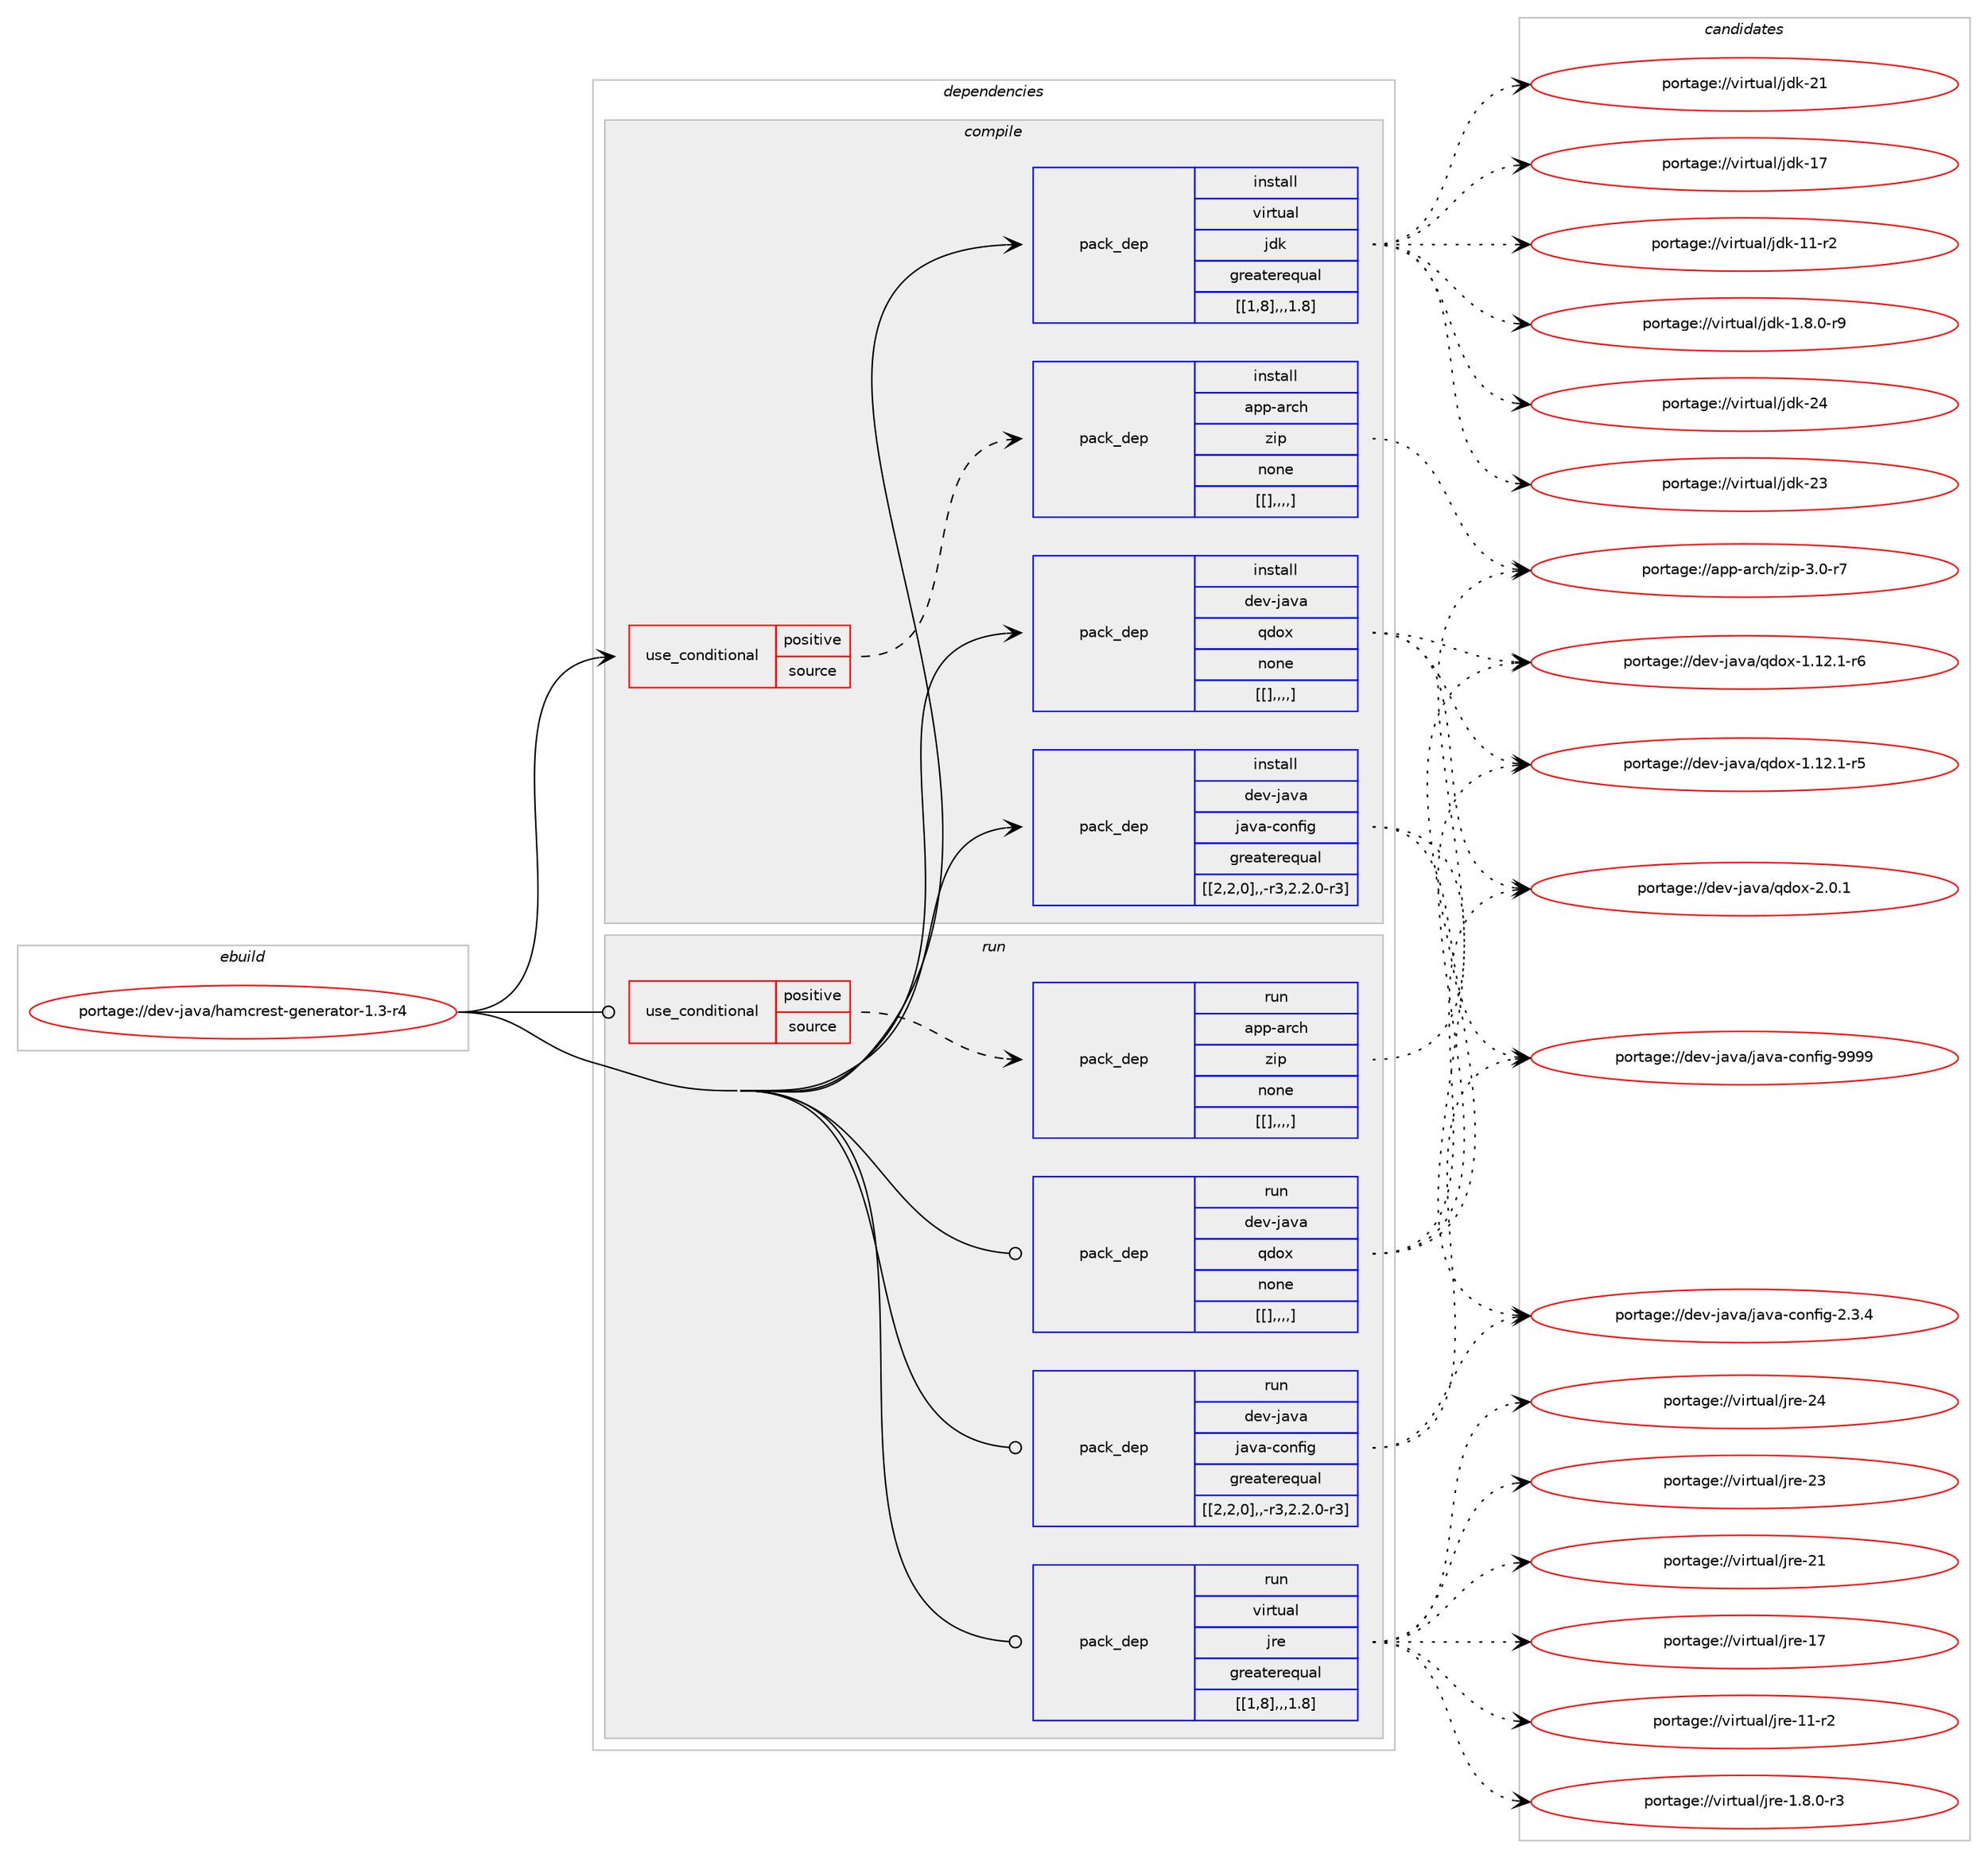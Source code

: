 digraph prolog {

# *************
# Graph options
# *************

newrank=true;
concentrate=true;
compound=true;
graph [rankdir=LR,fontname=Helvetica,fontsize=10,ranksep=1.5];#, ranksep=2.5, nodesep=0.2];
edge  [arrowhead=vee];
node  [fontname=Helvetica,fontsize=10];

# **********
# The ebuild
# **********

subgraph cluster_leftcol {
color=gray;
label=<<i>ebuild</i>>;
id [label="portage://dev-java/hamcrest-generator-1.3-r4", color=red, width=4, href="../dev-java/hamcrest-generator-1.3-r4.svg"];
}

# ****************
# The dependencies
# ****************

subgraph cluster_midcol {
color=gray;
label=<<i>dependencies</i>>;
subgraph cluster_compile {
fillcolor="#eeeeee";
style=filled;
label=<<i>compile</i>>;
subgraph cond22385 {
dependency94412 [label=<<TABLE BORDER="0" CELLBORDER="1" CELLSPACING="0" CELLPADDING="4"><TR><TD ROWSPAN="3" CELLPADDING="10">use_conditional</TD></TR><TR><TD>positive</TD></TR><TR><TD>source</TD></TR></TABLE>>, shape=none, color=red];
subgraph pack70981 {
dependency94413 [label=<<TABLE BORDER="0" CELLBORDER="1" CELLSPACING="0" CELLPADDING="4" WIDTH="220"><TR><TD ROWSPAN="6" CELLPADDING="30">pack_dep</TD></TR><TR><TD WIDTH="110">install</TD></TR><TR><TD>app-arch</TD></TR><TR><TD>zip</TD></TR><TR><TD>none</TD></TR><TR><TD>[[],,,,]</TD></TR></TABLE>>, shape=none, color=blue];
}
dependency94412:e -> dependency94413:w [weight=20,style="dashed",arrowhead="vee"];
}
id:e -> dependency94412:w [weight=20,style="solid",arrowhead="vee"];
subgraph pack70982 {
dependency94414 [label=<<TABLE BORDER="0" CELLBORDER="1" CELLSPACING="0" CELLPADDING="4" WIDTH="220"><TR><TD ROWSPAN="6" CELLPADDING="30">pack_dep</TD></TR><TR><TD WIDTH="110">install</TD></TR><TR><TD>dev-java</TD></TR><TR><TD>java-config</TD></TR><TR><TD>greaterequal</TD></TR><TR><TD>[[2,2,0],,-r3,2.2.0-r3]</TD></TR></TABLE>>, shape=none, color=blue];
}
id:e -> dependency94414:w [weight=20,style="solid",arrowhead="vee"];
subgraph pack70983 {
dependency94415 [label=<<TABLE BORDER="0" CELLBORDER="1" CELLSPACING="0" CELLPADDING="4" WIDTH="220"><TR><TD ROWSPAN="6" CELLPADDING="30">pack_dep</TD></TR><TR><TD WIDTH="110">install</TD></TR><TR><TD>dev-java</TD></TR><TR><TD>qdox</TD></TR><TR><TD>none</TD></TR><TR><TD>[[],,,,]</TD></TR></TABLE>>, shape=none, color=blue];
}
id:e -> dependency94415:w [weight=20,style="solid",arrowhead="vee"];
subgraph pack70984 {
dependency94416 [label=<<TABLE BORDER="0" CELLBORDER="1" CELLSPACING="0" CELLPADDING="4" WIDTH="220"><TR><TD ROWSPAN="6" CELLPADDING="30">pack_dep</TD></TR><TR><TD WIDTH="110">install</TD></TR><TR><TD>virtual</TD></TR><TR><TD>jdk</TD></TR><TR><TD>greaterequal</TD></TR><TR><TD>[[1,8],,,1.8]</TD></TR></TABLE>>, shape=none, color=blue];
}
id:e -> dependency94416:w [weight=20,style="solid",arrowhead="vee"];
}
subgraph cluster_compileandrun {
fillcolor="#eeeeee";
style=filled;
label=<<i>compile and run</i>>;
}
subgraph cluster_run {
fillcolor="#eeeeee";
style=filled;
label=<<i>run</i>>;
subgraph cond22386 {
dependency94417 [label=<<TABLE BORDER="0" CELLBORDER="1" CELLSPACING="0" CELLPADDING="4"><TR><TD ROWSPAN="3" CELLPADDING="10">use_conditional</TD></TR><TR><TD>positive</TD></TR><TR><TD>source</TD></TR></TABLE>>, shape=none, color=red];
subgraph pack70985 {
dependency94418 [label=<<TABLE BORDER="0" CELLBORDER="1" CELLSPACING="0" CELLPADDING="4" WIDTH="220"><TR><TD ROWSPAN="6" CELLPADDING="30">pack_dep</TD></TR><TR><TD WIDTH="110">run</TD></TR><TR><TD>app-arch</TD></TR><TR><TD>zip</TD></TR><TR><TD>none</TD></TR><TR><TD>[[],,,,]</TD></TR></TABLE>>, shape=none, color=blue];
}
dependency94417:e -> dependency94418:w [weight=20,style="dashed",arrowhead="vee"];
}
id:e -> dependency94417:w [weight=20,style="solid",arrowhead="odot"];
subgraph pack70986 {
dependency94419 [label=<<TABLE BORDER="0" CELLBORDER="1" CELLSPACING="0" CELLPADDING="4" WIDTH="220"><TR><TD ROWSPAN="6" CELLPADDING="30">pack_dep</TD></TR><TR><TD WIDTH="110">run</TD></TR><TR><TD>dev-java</TD></TR><TR><TD>java-config</TD></TR><TR><TD>greaterequal</TD></TR><TR><TD>[[2,2,0],,-r3,2.2.0-r3]</TD></TR></TABLE>>, shape=none, color=blue];
}
id:e -> dependency94419:w [weight=20,style="solid",arrowhead="odot"];
subgraph pack70987 {
dependency94420 [label=<<TABLE BORDER="0" CELLBORDER="1" CELLSPACING="0" CELLPADDING="4" WIDTH="220"><TR><TD ROWSPAN="6" CELLPADDING="30">pack_dep</TD></TR><TR><TD WIDTH="110">run</TD></TR><TR><TD>dev-java</TD></TR><TR><TD>qdox</TD></TR><TR><TD>none</TD></TR><TR><TD>[[],,,,]</TD></TR></TABLE>>, shape=none, color=blue];
}
id:e -> dependency94420:w [weight=20,style="solid",arrowhead="odot"];
subgraph pack70988 {
dependency94421 [label=<<TABLE BORDER="0" CELLBORDER="1" CELLSPACING="0" CELLPADDING="4" WIDTH="220"><TR><TD ROWSPAN="6" CELLPADDING="30">pack_dep</TD></TR><TR><TD WIDTH="110">run</TD></TR><TR><TD>virtual</TD></TR><TR><TD>jre</TD></TR><TR><TD>greaterequal</TD></TR><TR><TD>[[1,8],,,1.8]</TD></TR></TABLE>>, shape=none, color=blue];
}
id:e -> dependency94421:w [weight=20,style="solid",arrowhead="odot"];
}
}

# **************
# The candidates
# **************

subgraph cluster_choices {
rank=same;
color=gray;
label=<<i>candidates</i>>;

subgraph choice70981 {
color=black;
nodesep=1;
choice9711211245971149910447122105112455146484511455 [label="portage://app-arch/zip-3.0-r7", color=red, width=4,href="../app-arch/zip-3.0-r7.svg"];
dependency94413:e -> choice9711211245971149910447122105112455146484511455:w [style=dotted,weight="100"];
}
subgraph choice70982 {
color=black;
nodesep=1;
choice10010111845106971189747106971189745991111101021051034557575757 [label="portage://dev-java/java-config-9999", color=red, width=4,href="../dev-java/java-config-9999.svg"];
choice1001011184510697118974710697118974599111110102105103455046514652 [label="portage://dev-java/java-config-2.3.4", color=red, width=4,href="../dev-java/java-config-2.3.4.svg"];
dependency94414:e -> choice10010111845106971189747106971189745991111101021051034557575757:w [style=dotted,weight="100"];
dependency94414:e -> choice1001011184510697118974710697118974599111110102105103455046514652:w [style=dotted,weight="100"];
}
subgraph choice70983 {
color=black;
nodesep=1;
choice10010111845106971189747113100111120455046484649 [label="portage://dev-java/qdox-2.0.1", color=red, width=4,href="../dev-java/qdox-2.0.1.svg"];
choice10010111845106971189747113100111120454946495046494511454 [label="portage://dev-java/qdox-1.12.1-r6", color=red, width=4,href="../dev-java/qdox-1.12.1-r6.svg"];
choice10010111845106971189747113100111120454946495046494511453 [label="portage://dev-java/qdox-1.12.1-r5", color=red, width=4,href="../dev-java/qdox-1.12.1-r5.svg"];
dependency94415:e -> choice10010111845106971189747113100111120455046484649:w [style=dotted,weight="100"];
dependency94415:e -> choice10010111845106971189747113100111120454946495046494511454:w [style=dotted,weight="100"];
dependency94415:e -> choice10010111845106971189747113100111120454946495046494511453:w [style=dotted,weight="100"];
}
subgraph choice70984 {
color=black;
nodesep=1;
choice1181051141161179710847106100107455052 [label="portage://virtual/jdk-24", color=red, width=4,href="../virtual/jdk-24.svg"];
choice1181051141161179710847106100107455051 [label="portage://virtual/jdk-23", color=red, width=4,href="../virtual/jdk-23.svg"];
choice1181051141161179710847106100107455049 [label="portage://virtual/jdk-21", color=red, width=4,href="../virtual/jdk-21.svg"];
choice1181051141161179710847106100107454955 [label="portage://virtual/jdk-17", color=red, width=4,href="../virtual/jdk-17.svg"];
choice11810511411611797108471061001074549494511450 [label="portage://virtual/jdk-11-r2", color=red, width=4,href="../virtual/jdk-11-r2.svg"];
choice11810511411611797108471061001074549465646484511457 [label="portage://virtual/jdk-1.8.0-r9", color=red, width=4,href="../virtual/jdk-1.8.0-r9.svg"];
dependency94416:e -> choice1181051141161179710847106100107455052:w [style=dotted,weight="100"];
dependency94416:e -> choice1181051141161179710847106100107455051:w [style=dotted,weight="100"];
dependency94416:e -> choice1181051141161179710847106100107455049:w [style=dotted,weight="100"];
dependency94416:e -> choice1181051141161179710847106100107454955:w [style=dotted,weight="100"];
dependency94416:e -> choice11810511411611797108471061001074549494511450:w [style=dotted,weight="100"];
dependency94416:e -> choice11810511411611797108471061001074549465646484511457:w [style=dotted,weight="100"];
}
subgraph choice70985 {
color=black;
nodesep=1;
choice9711211245971149910447122105112455146484511455 [label="portage://app-arch/zip-3.0-r7", color=red, width=4,href="../app-arch/zip-3.0-r7.svg"];
dependency94418:e -> choice9711211245971149910447122105112455146484511455:w [style=dotted,weight="100"];
}
subgraph choice70986 {
color=black;
nodesep=1;
choice10010111845106971189747106971189745991111101021051034557575757 [label="portage://dev-java/java-config-9999", color=red, width=4,href="../dev-java/java-config-9999.svg"];
choice1001011184510697118974710697118974599111110102105103455046514652 [label="portage://dev-java/java-config-2.3.4", color=red, width=4,href="../dev-java/java-config-2.3.4.svg"];
dependency94419:e -> choice10010111845106971189747106971189745991111101021051034557575757:w [style=dotted,weight="100"];
dependency94419:e -> choice1001011184510697118974710697118974599111110102105103455046514652:w [style=dotted,weight="100"];
}
subgraph choice70987 {
color=black;
nodesep=1;
choice10010111845106971189747113100111120455046484649 [label="portage://dev-java/qdox-2.0.1", color=red, width=4,href="../dev-java/qdox-2.0.1.svg"];
choice10010111845106971189747113100111120454946495046494511454 [label="portage://dev-java/qdox-1.12.1-r6", color=red, width=4,href="../dev-java/qdox-1.12.1-r6.svg"];
choice10010111845106971189747113100111120454946495046494511453 [label="portage://dev-java/qdox-1.12.1-r5", color=red, width=4,href="../dev-java/qdox-1.12.1-r5.svg"];
dependency94420:e -> choice10010111845106971189747113100111120455046484649:w [style=dotted,weight="100"];
dependency94420:e -> choice10010111845106971189747113100111120454946495046494511454:w [style=dotted,weight="100"];
dependency94420:e -> choice10010111845106971189747113100111120454946495046494511453:w [style=dotted,weight="100"];
}
subgraph choice70988 {
color=black;
nodesep=1;
choice1181051141161179710847106114101455052 [label="portage://virtual/jre-24", color=red, width=4,href="../virtual/jre-24.svg"];
choice1181051141161179710847106114101455051 [label="portage://virtual/jre-23", color=red, width=4,href="../virtual/jre-23.svg"];
choice1181051141161179710847106114101455049 [label="portage://virtual/jre-21", color=red, width=4,href="../virtual/jre-21.svg"];
choice1181051141161179710847106114101454955 [label="portage://virtual/jre-17", color=red, width=4,href="../virtual/jre-17.svg"];
choice11810511411611797108471061141014549494511450 [label="portage://virtual/jre-11-r2", color=red, width=4,href="../virtual/jre-11-r2.svg"];
choice11810511411611797108471061141014549465646484511451 [label="portage://virtual/jre-1.8.0-r3", color=red, width=4,href="../virtual/jre-1.8.0-r3.svg"];
dependency94421:e -> choice1181051141161179710847106114101455052:w [style=dotted,weight="100"];
dependency94421:e -> choice1181051141161179710847106114101455051:w [style=dotted,weight="100"];
dependency94421:e -> choice1181051141161179710847106114101455049:w [style=dotted,weight="100"];
dependency94421:e -> choice1181051141161179710847106114101454955:w [style=dotted,weight="100"];
dependency94421:e -> choice11810511411611797108471061141014549494511450:w [style=dotted,weight="100"];
dependency94421:e -> choice11810511411611797108471061141014549465646484511451:w [style=dotted,weight="100"];
}
}

}
